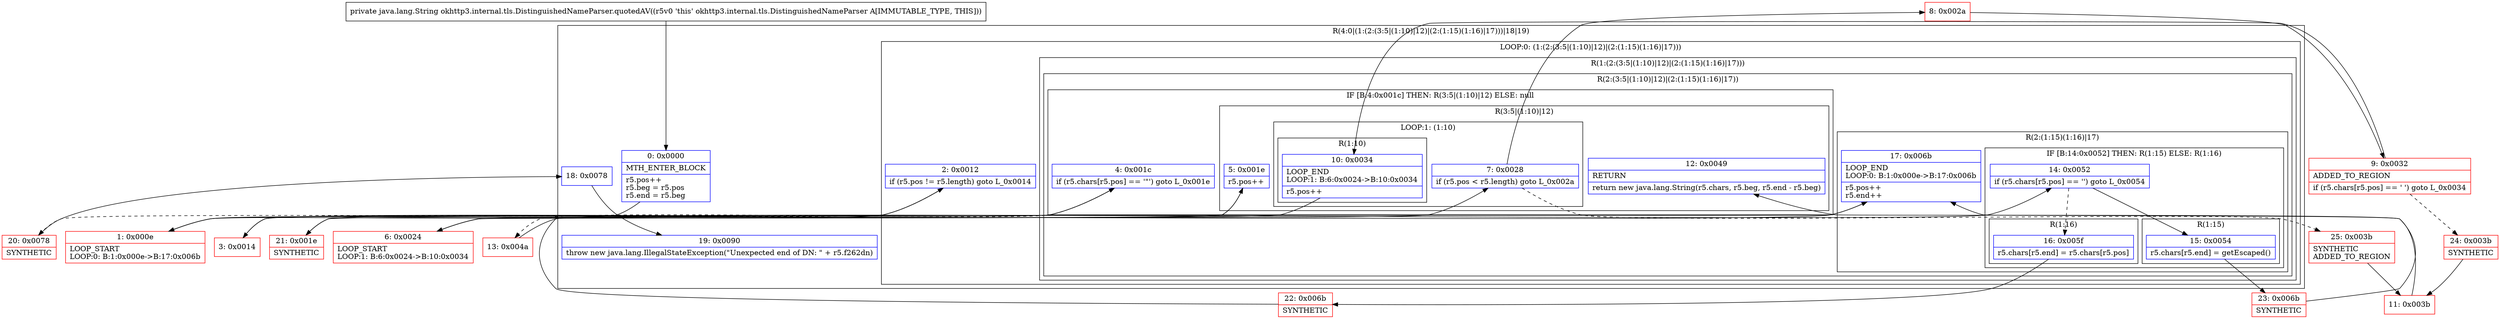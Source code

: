 digraph "CFG forokhttp3.internal.tls.DistinguishedNameParser.quotedAV()Ljava\/lang\/String;" {
subgraph cluster_Region_847665963 {
label = "R(4:0|(1:(2:(3:5|(1:10)|12)|(2:(1:15)(1:16)|17)))|18|19)";
node [shape=record,color=blue];
Node_0 [shape=record,label="{0\:\ 0x0000|MTH_ENTER_BLOCK\l|r5.pos++\lr5.beg = r5.pos\lr5.end = r5.beg\l}"];
subgraph cluster_LoopRegion_631814208 {
label = "LOOP:0: (1:(2:(3:5|(1:10)|12)|(2:(1:15)(1:16)|17)))";
node [shape=record,color=blue];
Node_2 [shape=record,label="{2\:\ 0x0012|if (r5.pos != r5.length) goto L_0x0014\l}"];
subgraph cluster_Region_909902455 {
label = "R(1:(2:(3:5|(1:10)|12)|(2:(1:15)(1:16)|17)))";
node [shape=record,color=blue];
subgraph cluster_Region_1491582052 {
label = "R(2:(3:5|(1:10)|12)|(2:(1:15)(1:16)|17))";
node [shape=record,color=blue];
subgraph cluster_IfRegion_1480125264 {
label = "IF [B:4:0x001c] THEN: R(3:5|(1:10)|12) ELSE: null";
node [shape=record,color=blue];
Node_4 [shape=record,label="{4\:\ 0x001c|if (r5.chars[r5.pos] == '\"') goto L_0x001e\l}"];
subgraph cluster_Region_942809775 {
label = "R(3:5|(1:10)|12)";
node [shape=record,color=blue];
Node_5 [shape=record,label="{5\:\ 0x001e|r5.pos++\l}"];
subgraph cluster_LoopRegion_1858838628 {
label = "LOOP:1: (1:10)";
node [shape=record,color=blue];
Node_7 [shape=record,label="{7\:\ 0x0028|if (r5.pos \< r5.length) goto L_0x002a\l}"];
subgraph cluster_Region_195704133 {
label = "R(1:10)";
node [shape=record,color=blue];
Node_10 [shape=record,label="{10\:\ 0x0034|LOOP_END\lLOOP:1: B:6:0x0024\-\>B:10:0x0034\l|r5.pos++\l}"];
}
}
Node_12 [shape=record,label="{12\:\ 0x0049|RETURN\l|return new java.lang.String(r5.chars, r5.beg, r5.end \- r5.beg)\l}"];
}
}
subgraph cluster_Region_349650187 {
label = "R(2:(1:15)(1:16)|17)";
node [shape=record,color=blue];
subgraph cluster_IfRegion_1037648484 {
label = "IF [B:14:0x0052] THEN: R(1:15) ELSE: R(1:16)";
node [shape=record,color=blue];
Node_14 [shape=record,label="{14\:\ 0x0052|if (r5.chars[r5.pos] == '') goto L_0x0054\l}"];
subgraph cluster_Region_237112635 {
label = "R(1:15)";
node [shape=record,color=blue];
Node_15 [shape=record,label="{15\:\ 0x0054|r5.chars[r5.end] = getEscaped()\l}"];
}
subgraph cluster_Region_1417154983 {
label = "R(1:16)";
node [shape=record,color=blue];
Node_16 [shape=record,label="{16\:\ 0x005f|r5.chars[r5.end] = r5.chars[r5.pos]\l}"];
}
}
Node_17 [shape=record,label="{17\:\ 0x006b|LOOP_END\lLOOP:0: B:1:0x000e\-\>B:17:0x006b\l|r5.pos++\lr5.end++\l}"];
}
}
}
}
Node_18 [shape=record,label="{18\:\ 0x0078}"];
Node_19 [shape=record,label="{19\:\ 0x0090|throw new java.lang.IllegalStateException(\"Unexpected end of DN: \" + r5.f262dn)\l}"];
}
Node_1 [shape=record,color=red,label="{1\:\ 0x000e|LOOP_START\lLOOP:0: B:1:0x000e\-\>B:17:0x006b\l}"];
Node_3 [shape=record,color=red,label="{3\:\ 0x0014}"];
Node_6 [shape=record,color=red,label="{6\:\ 0x0024|LOOP_START\lLOOP:1: B:6:0x0024\-\>B:10:0x0034\l}"];
Node_8 [shape=record,color=red,label="{8\:\ 0x002a}"];
Node_9 [shape=record,color=red,label="{9\:\ 0x0032|ADDED_TO_REGION\l|if (r5.chars[r5.pos] == ' ') goto L_0x0034\l}"];
Node_11 [shape=record,color=red,label="{11\:\ 0x003b}"];
Node_13 [shape=record,color=red,label="{13\:\ 0x004a}"];
Node_20 [shape=record,color=red,label="{20\:\ 0x0078|SYNTHETIC\l}"];
Node_21 [shape=record,color=red,label="{21\:\ 0x001e|SYNTHETIC\l}"];
Node_22 [shape=record,color=red,label="{22\:\ 0x006b|SYNTHETIC\l}"];
Node_23 [shape=record,color=red,label="{23\:\ 0x006b|SYNTHETIC\l}"];
Node_24 [shape=record,color=red,label="{24\:\ 0x003b|SYNTHETIC\l}"];
Node_25 [shape=record,color=red,label="{25\:\ 0x003b|SYNTHETIC\lADDED_TO_REGION\l}"];
MethodNode[shape=record,label="{private java.lang.String okhttp3.internal.tls.DistinguishedNameParser.quotedAV((r5v0 'this' okhttp3.internal.tls.DistinguishedNameParser A[IMMUTABLE_TYPE, THIS])) }"];
MethodNode -> Node_0;
Node_0 -> Node_1;
Node_2 -> Node_3;
Node_2 -> Node_20[style=dashed];
Node_4 -> Node_13[style=dashed];
Node_4 -> Node_21;
Node_5 -> Node_6;
Node_7 -> Node_8;
Node_7 -> Node_25[style=dashed];
Node_10 -> Node_6;
Node_14 -> Node_15;
Node_14 -> Node_16[style=dashed];
Node_15 -> Node_23;
Node_16 -> Node_22;
Node_17 -> Node_1;
Node_18 -> Node_19;
Node_1 -> Node_2;
Node_3 -> Node_4;
Node_6 -> Node_7;
Node_8 -> Node_9;
Node_9 -> Node_10;
Node_9 -> Node_24[style=dashed];
Node_11 -> Node_12;
Node_13 -> Node_14;
Node_20 -> Node_18;
Node_21 -> Node_5;
Node_22 -> Node_17;
Node_23 -> Node_17;
Node_24 -> Node_11;
Node_25 -> Node_11;
}

